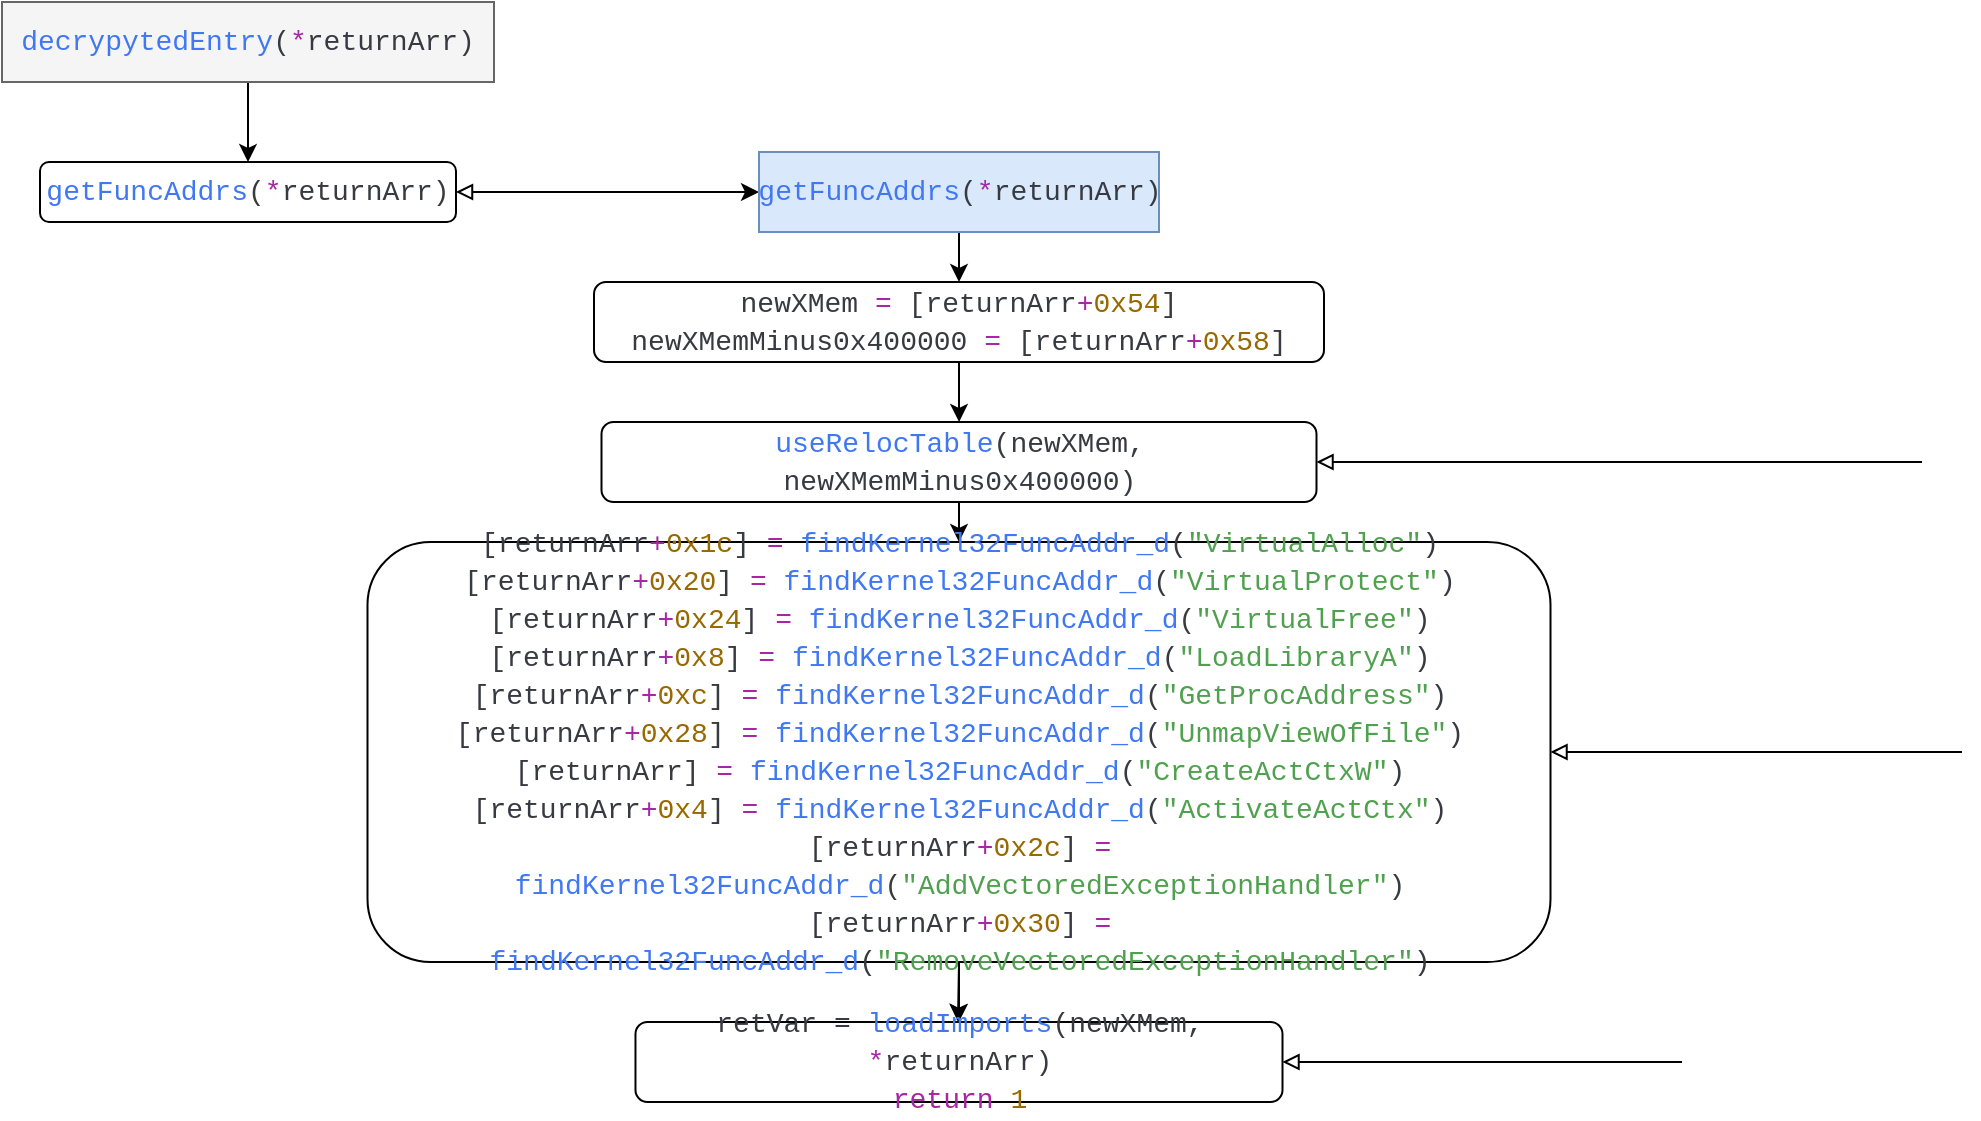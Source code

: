 <mxfile version="22.1.7" type="onedrive">
  <diagram name="Page-1" id="AuytKJoPVcEYYgkYA83Z">
    <mxGraphModel grid="1" page="1" gridSize="10" guides="1" tooltips="1" connect="1" arrows="1" fold="1" pageScale="1" pageWidth="827" pageHeight="1169" math="0" shadow="0">
      <root>
        <mxCell id="0" />
        <mxCell id="1" parent="0" />
        <mxCell id="uaomao8XPvbiqf_VP6SC-1" style="edgeStyle=orthogonalEdgeStyle;rounded=0;orthogonalLoop=1;jettySize=auto;html=1;exitX=0.5;exitY=1;exitDx=0;exitDy=0;" edge="1" parent="1" source="uaomao8XPvbiqf_VP6SC-2" target="uaomao8XPvbiqf_VP6SC-4">
          <mxGeometry relative="1" as="geometry">
            <mxPoint x="253.143" y="400" as="targetPoint" />
          </mxGeometry>
        </mxCell>
        <mxCell id="uaomao8XPvbiqf_VP6SC-2" value="&lt;div style=&quot;color: rgb(56, 58, 66); font-family: Consolas, &amp;quot;Courier New&amp;quot;, monospace; font-size: 14px; line-height: 19px;&quot;&gt;&lt;div style=&quot;&quot;&gt;&lt;span style=&quot;color: rgb(64, 120, 242);&quot;&gt;decrypytedEntry&lt;/span&gt;(&lt;span style=&quot;color: rgb(166, 38, 164);&quot;&gt;*&lt;/span&gt;returnArr)&lt;br&gt;&lt;/div&gt;&lt;/div&gt;" style="rounded=0;whiteSpace=wrap;html=1;fillColor=#f5f5f5;strokeColor=#666666;fontColor=#333333;" vertex="1" parent="1">
          <mxGeometry x="130" y="290" width="246" height="40" as="geometry" />
        </mxCell>
        <mxCell id="uaomao8XPvbiqf_VP6SC-3" style="edgeStyle=orthogonalEdgeStyle;rounded=0;orthogonalLoop=1;jettySize=auto;html=1;exitX=1;exitY=0.5;exitDx=0;exitDy=0;entryX=0;entryY=0.5;entryDx=0;entryDy=0;startArrow=block;startFill=0;" edge="1" parent="1" source="uaomao8XPvbiqf_VP6SC-4" target="uaomao8XPvbiqf_VP6SC-6">
          <mxGeometry relative="1" as="geometry" />
        </mxCell>
        <mxCell id="uaomao8XPvbiqf_VP6SC-4" value="&lt;div style=&quot;color: rgb(56, 58, 66); font-family: Consolas, &amp;quot;Courier New&amp;quot;, monospace; font-size: 14px; line-height: 19px;&quot;&gt;&lt;div style=&quot;&quot;&gt;&lt;span style=&quot;color: rgb(64, 120, 242);&quot;&gt;getFuncAddrs&lt;/span&gt;(&lt;span style=&quot;color: rgb(166, 38, 164);&quot;&gt;*&lt;/span&gt;returnArr)&lt;/div&gt;&lt;/div&gt;" style="rounded=1;whiteSpace=wrap;html=1;" vertex="1" parent="1">
          <mxGeometry x="149" y="370" width="208" height="30" as="geometry" />
        </mxCell>
        <mxCell id="uaomao8XPvbiqf_VP6SC-5" style="edgeStyle=orthogonalEdgeStyle;rounded=0;orthogonalLoop=1;jettySize=auto;html=1;exitX=0.5;exitY=1;exitDx=0;exitDy=0;" edge="1" parent="1" source="uaomao8XPvbiqf_VP6SC-6" target="uaomao8XPvbiqf_VP6SC-8">
          <mxGeometry relative="1" as="geometry">
            <mxPoint x="506" y="470" as="targetPoint" />
          </mxGeometry>
        </mxCell>
        <mxCell id="uaomao8XPvbiqf_VP6SC-6" value="&lt;div style=&quot;color: rgb(56, 58, 66); font-family: Consolas, &amp;quot;Courier New&amp;quot;, monospace; font-size: 14px; line-height: 19px;&quot;&gt;&lt;div style=&quot;background-color: rgb(250, 250, 250);&quot;&gt;&lt;/div&gt;&lt;div style=&quot;&quot;&gt;&lt;span style=&quot;color: rgb(64, 120, 242);&quot;&gt;getFuncAddrs&lt;/span&gt;(&lt;span style=&quot;color: rgb(166, 38, 164);&quot;&gt;*&lt;/span&gt;returnArr)&lt;/div&gt;&lt;/div&gt;" style="rounded=0;whiteSpace=wrap;html=1;fillColor=#dae8fc;strokeColor=#6c8ebf;" vertex="1" parent="1">
          <mxGeometry x="508.5" y="365" width="200" height="40" as="geometry" />
        </mxCell>
        <mxCell id="uaomao8XPvbiqf_VP6SC-7" style="edgeStyle=orthogonalEdgeStyle;rounded=0;orthogonalLoop=1;jettySize=auto;html=1;" edge="1" parent="1" source="uaomao8XPvbiqf_VP6SC-8" target="uaomao8XPvbiqf_VP6SC-11">
          <mxGeometry relative="1" as="geometry">
            <mxPoint x="608.5" y="550" as="targetPoint" />
          </mxGeometry>
        </mxCell>
        <mxCell id="uaomao8XPvbiqf_VP6SC-8" value="&lt;div style=&quot;color: rgb(56, 58, 66); font-family: Consolas, &amp;quot;Courier New&amp;quot;, monospace; font-size: 14px; line-height: 19px;&quot;&gt;&lt;div style=&quot;background-color: rgb(250, 250, 250);&quot;&gt;&lt;/div&gt;&lt;div style=&quot;&quot;&gt;newXMem &lt;span style=&quot;color: rgb(166, 38, 164);&quot;&gt;=&lt;/span&gt; [returnArr&lt;span style=&quot;color: rgb(166, 38, 164);&quot;&gt;+&lt;/span&gt;&lt;span style=&quot;color: rgb(152, 104, 1);&quot;&gt;0x54&lt;/span&gt;]&lt;br&gt;&lt;/div&gt;&lt;div style=&quot;&quot;&gt;newXMemMinus0x400000 &lt;span style=&quot;color: #a626a4;&quot;&gt;=&lt;/span&gt; [returnArr&lt;span style=&quot;color: #a626a4;&quot;&gt;+&lt;/span&gt;&lt;span style=&quot;color: #986801;&quot;&gt;0x58&lt;/span&gt;]&lt;/div&gt;&lt;/div&gt;" style="rounded=1;whiteSpace=wrap;html=1;" vertex="1" parent="1">
          <mxGeometry x="426" y="430" width="365" height="40" as="geometry" />
        </mxCell>
        <mxCell id="uaomao8XPvbiqf_VP6SC-9" style="edgeStyle=orthogonalEdgeStyle;rounded=0;orthogonalLoop=1;jettySize=auto;html=1;exitX=1;exitY=0.5;exitDx=0;exitDy=0;startArrow=block;startFill=0;entryX=0;entryY=0.5;entryDx=0;entryDy=0;endArrow=none;endFill=0;" edge="1" parent="1" source="uaomao8XPvbiqf_VP6SC-11">
          <mxGeometry relative="1" as="geometry">
            <mxPoint x="1090" y="520" as="targetPoint" />
          </mxGeometry>
        </mxCell>
        <mxCell id="uaomao8XPvbiqf_VP6SC-10" style="edgeStyle=orthogonalEdgeStyle;rounded=0;orthogonalLoop=1;jettySize=auto;html=1;exitX=0.5;exitY=1;exitDx=0;exitDy=0;" edge="1" parent="1" source="uaomao8XPvbiqf_VP6SC-11" target="uaomao8XPvbiqf_VP6SC-14">
          <mxGeometry relative="1" as="geometry">
            <mxPoint x="608.588" y="590" as="targetPoint" />
          </mxGeometry>
        </mxCell>
        <mxCell id="uaomao8XPvbiqf_VP6SC-11" value="&lt;div style=&quot;color: rgb(56, 58, 66); font-family: Consolas, &amp;quot;Courier New&amp;quot;, monospace; font-size: 14px; line-height: 19px;&quot;&gt;&lt;div style=&quot;background-color: rgb(250, 250, 250);&quot;&gt;&lt;/div&gt;&lt;div style=&quot;line-height: 19px;&quot;&gt;&lt;div style=&quot;background-color: rgb(250, 250, 250);&quot;&gt;&lt;/div&gt;&lt;div style=&quot;&quot;&gt;&lt;span style=&quot;color: rgb(64, 120, 242);&quot;&gt;useRelocTable&lt;/span&gt;(newXMem, newXMemMinus0x400000)&lt;/div&gt;&lt;/div&gt;&lt;/div&gt;" style="rounded=1;whiteSpace=wrap;html=1;" vertex="1" parent="1">
          <mxGeometry x="429.75" y="500" width="357.5" height="40" as="geometry" />
        </mxCell>
        <mxCell id="uaomao8XPvbiqf_VP6SC-12" style="edgeStyle=orthogonalEdgeStyle;rounded=0;orthogonalLoop=1;jettySize=auto;html=1;exitX=1;exitY=0.5;exitDx=0;exitDy=0;startArrow=block;startFill=0;endArrow=none;endFill=0;" edge="1" parent="1" source="uaomao8XPvbiqf_VP6SC-14">
          <mxGeometry relative="1" as="geometry">
            <mxPoint x="1110" y="665" as="targetPoint" />
          </mxGeometry>
        </mxCell>
        <mxCell id="uaomao8XPvbiqf_VP6SC-13" style="edgeStyle=orthogonalEdgeStyle;rounded=0;orthogonalLoop=1;jettySize=auto;html=1;exitX=0.5;exitY=1;exitDx=0;exitDy=0;" edge="1" parent="1" source="uaomao8XPvbiqf_VP6SC-14">
          <mxGeometry relative="1" as="geometry">
            <mxPoint x="608" y="800" as="targetPoint" />
          </mxGeometry>
        </mxCell>
        <mxCell id="uaomao8XPvbiqf_VP6SC-14" value="&lt;div style=&quot;color: rgb(56, 58, 66); font-family: Consolas, &amp;quot;Courier New&amp;quot;, monospace; font-size: 14px; line-height: 19px;&quot;&gt;&lt;div style=&quot;&quot;&gt;&lt;span style=&quot;background-color: initial;&quot;&gt;[returnArr&lt;/span&gt;&lt;span style=&quot;background-color: initial; color: rgb(166, 38, 164);&quot;&gt;+&lt;/span&gt;&lt;span style=&quot;background-color: initial; color: rgb(152, 104, 1);&quot;&gt;0x1c&lt;/span&gt;&lt;span style=&quot;background-color: initial;&quot;&gt;] &lt;/span&gt;&lt;span style=&quot;background-color: initial; color: rgb(166, 38, 164);&quot;&gt;=&lt;/span&gt;&lt;span style=&quot;background-color: initial;&quot;&gt; &lt;/span&gt;&lt;span style=&quot;background-color: initial; color: rgb(64, 120, 242);&quot;&gt;findKernel32FuncAddr_d&lt;/span&gt;&lt;span style=&quot;background-color: initial;&quot;&gt;(&lt;/span&gt;&lt;span style=&quot;background-color: initial; color: rgb(80, 161, 79);&quot;&gt;&quot;VirtualAlloc&quot;&lt;/span&gt;&lt;span style=&quot;background-color: initial;&quot;&gt;)&lt;/span&gt;&lt;br&gt;&lt;/div&gt;&lt;div style=&quot;&quot;&gt;[returnArr&lt;span style=&quot;color: #a626a4;&quot;&gt;+&lt;/span&gt;&lt;span style=&quot;color: #986801;&quot;&gt;0x20&lt;/span&gt;] &lt;span style=&quot;color: #a626a4;&quot;&gt;=&lt;/span&gt; &lt;span style=&quot;color: #4078f2;&quot;&gt;findKernel32FuncAddr_d&lt;/span&gt;(&lt;span style=&quot;color: #50a14f;&quot;&gt;&quot;VirtualProtect&quot;&lt;/span&gt;)&lt;/div&gt;&lt;div style=&quot;&quot;&gt;[returnArr&lt;span style=&quot;color: #a626a4;&quot;&gt;+&lt;/span&gt;&lt;span style=&quot;color: #986801;&quot;&gt;0x24&lt;/span&gt;] &lt;span style=&quot;color: #a626a4;&quot;&gt;=&lt;/span&gt; &lt;span style=&quot;color: #4078f2;&quot;&gt;findKernel32FuncAddr_d&lt;/span&gt;(&lt;span style=&quot;color: #50a14f;&quot;&gt;&quot;VirtualFree&quot;&lt;/span&gt;)&lt;/div&gt;&lt;div style=&quot;&quot;&gt;[returnArr&lt;span style=&quot;color: #a626a4;&quot;&gt;+&lt;/span&gt;&lt;span style=&quot;color: #986801;&quot;&gt;0x8&lt;/span&gt;] &lt;span style=&quot;color: #a626a4;&quot;&gt;=&lt;/span&gt; &lt;span style=&quot;color: #4078f2;&quot;&gt;findKernel32FuncAddr_d&lt;/span&gt;(&lt;span style=&quot;color: #50a14f;&quot;&gt;&quot;LoadLibraryA&quot;&lt;/span&gt;)&lt;/div&gt;&lt;div style=&quot;&quot;&gt;[returnArr&lt;span style=&quot;color: #a626a4;&quot;&gt;+&lt;/span&gt;&lt;span style=&quot;color: #986801;&quot;&gt;0xc&lt;/span&gt;] &lt;span style=&quot;color: #a626a4;&quot;&gt;=&lt;/span&gt; &lt;span style=&quot;color: #4078f2;&quot;&gt;findKernel32FuncAddr_d&lt;/span&gt;(&lt;span style=&quot;color: #50a14f;&quot;&gt;&quot;GetProcAddress&quot;&lt;/span&gt;)&lt;/div&gt;&lt;div style=&quot;&quot;&gt;[returnArr&lt;span style=&quot;color: #a626a4;&quot;&gt;+&lt;/span&gt;&lt;span style=&quot;color: #986801;&quot;&gt;0x28&lt;/span&gt;] &lt;span style=&quot;color: #a626a4;&quot;&gt;=&lt;/span&gt; &lt;span style=&quot;color: #4078f2;&quot;&gt;findKernel32FuncAddr_d&lt;/span&gt;(&lt;span style=&quot;color: #50a14f;&quot;&gt;&quot;UnmapViewOfFile&quot;&lt;/span&gt;)&lt;/div&gt;&lt;div style=&quot;&quot;&gt;[returnArr] &lt;span style=&quot;color: #a626a4;&quot;&gt;=&lt;/span&gt; &lt;span style=&quot;color: #4078f2;&quot;&gt;findKernel32FuncAddr_d&lt;/span&gt;(&lt;span style=&quot;color: #50a14f;&quot;&gt;&quot;CreateActCtxW&quot;&lt;/span&gt;)&lt;/div&gt;&lt;div style=&quot;&quot;&gt;[returnArr&lt;span style=&quot;color: #a626a4;&quot;&gt;+&lt;/span&gt;&lt;span style=&quot;color: #986801;&quot;&gt;0x4&lt;/span&gt;] &lt;span style=&quot;color: #a626a4;&quot;&gt;=&lt;/span&gt; &lt;span style=&quot;color: #4078f2;&quot;&gt;findKernel32FuncAddr_d&lt;/span&gt;(&lt;span style=&quot;color: #50a14f;&quot;&gt;&quot;ActivateActCtx&quot;&lt;/span&gt;)&lt;/div&gt;&lt;div style=&quot;&quot;&gt;[returnArr&lt;span style=&quot;color: #a626a4;&quot;&gt;+&lt;/span&gt;&lt;span style=&quot;color: #986801;&quot;&gt;0x2c&lt;/span&gt;] &lt;span style=&quot;color: #a626a4;&quot;&gt;=&lt;/span&gt; &lt;span style=&quot;color: #4078f2;&quot;&gt;findKernel32FuncAddr_d&lt;/span&gt;(&lt;span style=&quot;color: #50a14f;&quot;&gt;&quot;AddVectoredExceptionHandler&quot;&lt;/span&gt;)&lt;/div&gt;&lt;div style=&quot;&quot;&gt;[returnArr&lt;span style=&quot;color: #a626a4;&quot;&gt;+&lt;/span&gt;&lt;span style=&quot;color: #986801;&quot;&gt;0x30&lt;/span&gt;] &lt;span style=&quot;color: #a626a4;&quot;&gt;=&lt;/span&gt; &lt;span style=&quot;color: #4078f2;&quot;&gt;findKernel32FuncAddr_d&lt;/span&gt;(&lt;span style=&quot;color: #50a14f;&quot;&gt;&quot;RemoveVectoredExceptionHandler&quot;&lt;/span&gt;)&lt;/div&gt;&lt;/div&gt;" style="rounded=1;whiteSpace=wrap;html=1;" vertex="1" parent="1">
          <mxGeometry x="312.75" y="560" width="591.5" height="210" as="geometry" />
        </mxCell>
        <mxCell id="wK6KLkoz76s8Gj8EdaNo-1" style="edgeStyle=orthogonalEdgeStyle;rounded=0;orthogonalLoop=1;jettySize=auto;html=1;exitX=0.5;exitY=1;exitDx=0;exitDy=0;" edge="1" parent="1" source="uaomao8XPvbiqf_VP6SC-14" target="wK6KLkoz76s8Gj8EdaNo-3">
          <mxGeometry relative="1" as="geometry">
            <mxPoint x="614.471" y="830" as="targetPoint" />
            <mxPoint x="608.5" y="770" as="sourcePoint" />
          </mxGeometry>
        </mxCell>
        <mxCell id="wK6KLkoz76s8Gj8EdaNo-2" style="edgeStyle=orthogonalEdgeStyle;rounded=0;orthogonalLoop=1;jettySize=auto;html=1;exitX=1;exitY=0.5;exitDx=0;exitDy=0;startArrow=block;startFill=0;endArrow=none;endFill=0;" edge="1" parent="1" source="wK6KLkoz76s8Gj8EdaNo-3">
          <mxGeometry relative="1" as="geometry">
            <mxPoint x="970" y="820" as="targetPoint" />
          </mxGeometry>
        </mxCell>
        <mxCell id="wK6KLkoz76s8Gj8EdaNo-3" value="&lt;div style=&quot;color: rgb(56, 58, 66); font-family: Consolas, &amp;quot;Courier New&amp;quot;, monospace; font-size: 14px; line-height: 19px;&quot;&gt;&lt;div style=&quot;line-height: 19px;&quot;&gt;&lt;div style=&quot;&quot;&gt;retVar = &lt;span style=&quot;color: rgb(64, 120, 242);&quot;&gt;loadImports&lt;/span&gt;(newXMem, &lt;span style=&quot;color: rgb(166, 38, 164);&quot;&gt;*&lt;/span&gt;returnArr)&lt;/div&gt;&lt;div style=&quot;&quot;&gt;&lt;span style=&quot;color: rgb(166, 38, 164);&quot;&gt;return&lt;/span&gt; &lt;span style=&quot;color: rgb(152, 104, 1);&quot;&gt;1&lt;/span&gt;&lt;/div&gt;&lt;/div&gt;&lt;/div&gt;" style="rounded=1;whiteSpace=wrap;html=1;" vertex="1" parent="1">
          <mxGeometry x="446.74" y="800" width="323.51" height="40" as="geometry" />
        </mxCell>
      </root>
    </mxGraphModel>
  </diagram>
</mxfile>
